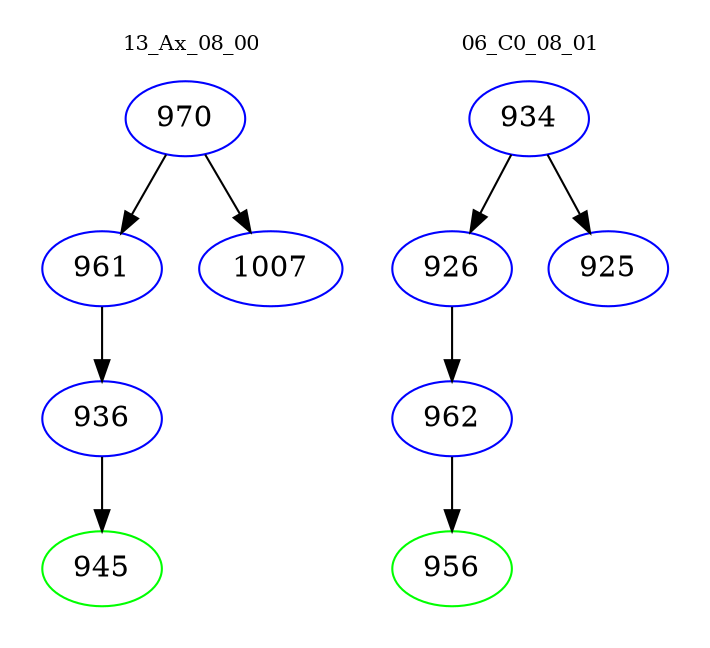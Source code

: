 digraph{
subgraph cluster_0 {
color = white
label = "13_Ax_08_00";
fontsize=10;
T0_970 [label="970", color="blue"]
T0_970 -> T0_961 [color="black"]
T0_961 [label="961", color="blue"]
T0_961 -> T0_936 [color="black"]
T0_936 [label="936", color="blue"]
T0_936 -> T0_945 [color="black"]
T0_945 [label="945", color="green"]
T0_970 -> T0_1007 [color="black"]
T0_1007 [label="1007", color="blue"]
}
subgraph cluster_1 {
color = white
label = "06_C0_08_01";
fontsize=10;
T1_934 [label="934", color="blue"]
T1_934 -> T1_926 [color="black"]
T1_926 [label="926", color="blue"]
T1_926 -> T1_962 [color="black"]
T1_962 [label="962", color="blue"]
T1_962 -> T1_956 [color="black"]
T1_956 [label="956", color="green"]
T1_934 -> T1_925 [color="black"]
T1_925 [label="925", color="blue"]
}
}
